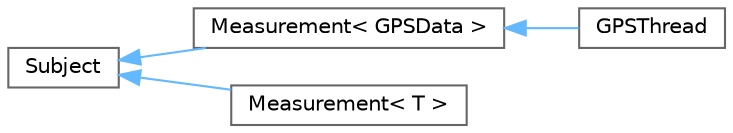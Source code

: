 digraph "Graphical Class Hierarchy"
{
 // LATEX_PDF_SIZE
  bgcolor="transparent";
  edge [fontname=Helvetica,fontsize=10,labelfontname=Helvetica,labelfontsize=10];
  node [fontname=Helvetica,fontsize=10,shape=box,height=0.2,width=0.4];
  rankdir="LR";
  Node0 [id="Node000000",label="Subject",height=0.2,width=0.4,color="grey40", fillcolor="white", style="filled",URL="$class_subject.html",tooltip=" "];
  Node0 -> Node1 [id="edge32_Node000000_Node000001",dir="back",color="steelblue1",style="solid",tooltip=" "];
  Node1 [id="Node000001",label="Measurement\< GPSData \>",height=0.2,width=0.4,color="grey40", fillcolor="white", style="filled",URL="$class_measurement.html",tooltip=" "];
  Node1 -> Node2 [id="edge33_Node000001_Node000002",dir="back",color="steelblue1",style="solid",tooltip=" "];
  Node2 [id="Node000002",label="GPSThread",height=0.2,width=0.4,color="grey40", fillcolor="white", style="filled",URL="$class_g_p_s_thread.html",tooltip=" "];
  Node0 -> Node3 [id="edge34_Node000000_Node000003",dir="back",color="steelblue1",style="solid",tooltip=" "];
  Node3 [id="Node000003",label="Measurement\< T \>",height=0.2,width=0.4,color="grey40", fillcolor="white", style="filled",URL="$class_measurement.html",tooltip=" "];
}
